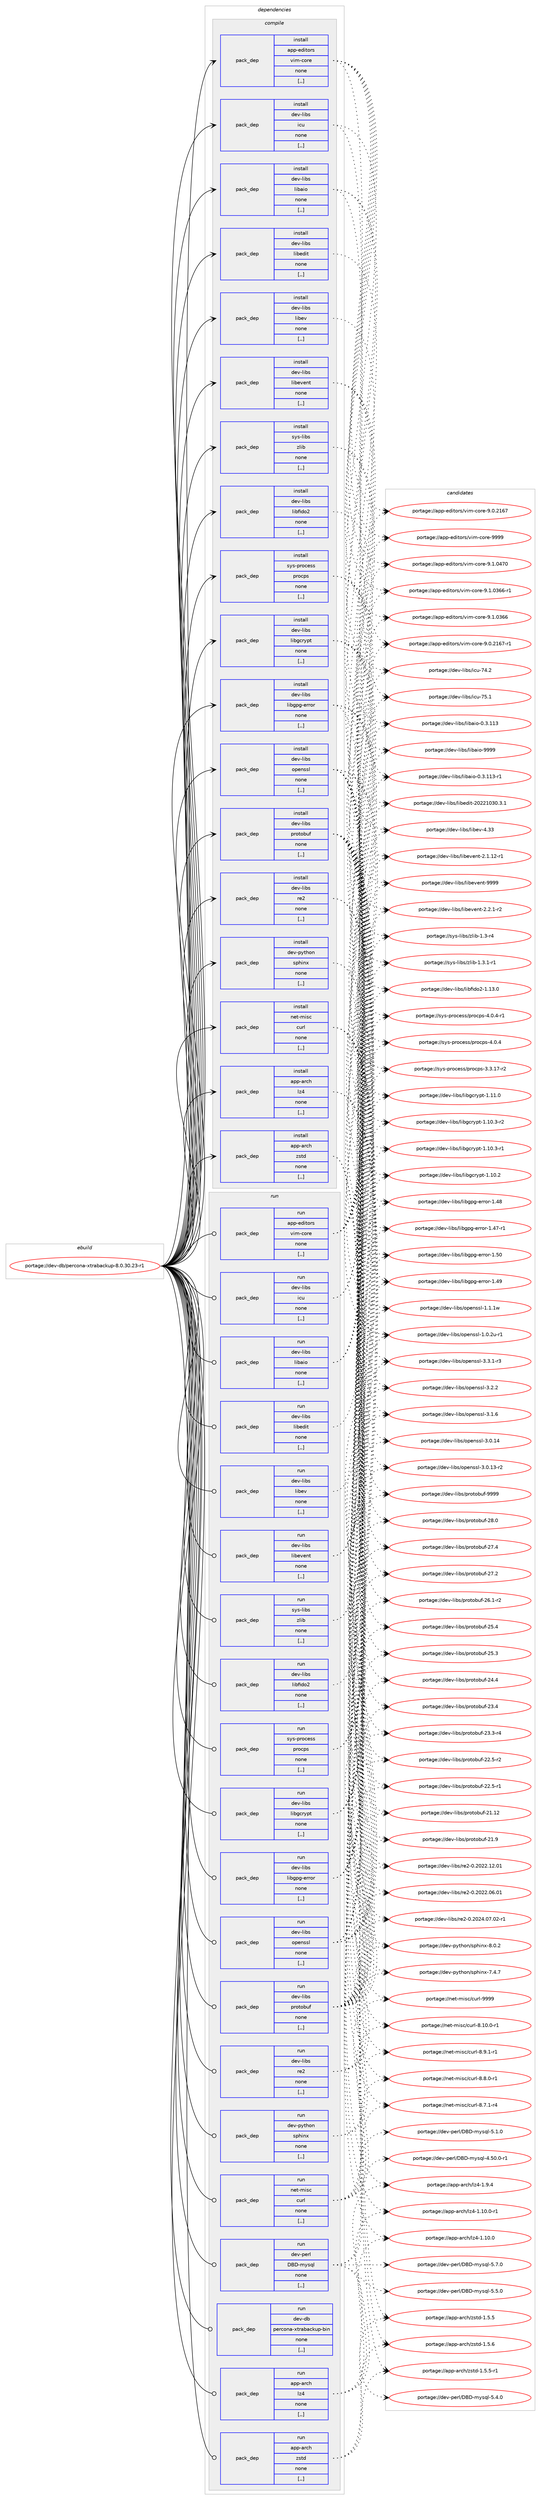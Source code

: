 digraph prolog {

# *************
# Graph options
# *************

newrank=true;
concentrate=true;
compound=true;
graph [rankdir=LR,fontname=Helvetica,fontsize=10,ranksep=1.5];#, ranksep=2.5, nodesep=0.2];
edge  [arrowhead=vee];
node  [fontname=Helvetica,fontsize=10];

# **********
# The ebuild
# **********

subgraph cluster_leftcol {
color=gray;
label=<<i>ebuild</i>>;
id [label="portage://dev-db/percona-xtrabackup-8.0.30.23-r1", color=red, width=4, href="../dev-db/percona-xtrabackup-8.0.30.23-r1.svg"];
}

# ****************
# The dependencies
# ****************

subgraph cluster_midcol {
color=gray;
label=<<i>dependencies</i>>;
subgraph cluster_compile {
fillcolor="#eeeeee";
style=filled;
label=<<i>compile</i>>;
subgraph pack409716 {
dependency562064 [label=<<TABLE BORDER="0" CELLBORDER="1" CELLSPACING="0" CELLPADDING="4" WIDTH="220"><TR><TD ROWSPAN="6" CELLPADDING="30">pack_dep</TD></TR><TR><TD WIDTH="110">install</TD></TR><TR><TD>app-arch</TD></TR><TR><TD>lz4</TD></TR><TR><TD>none</TD></TR><TR><TD>[,,]</TD></TR></TABLE>>, shape=none, color=blue];
}
id:e -> dependency562064:w [weight=20,style="solid",arrowhead="vee"];
subgraph pack409717 {
dependency562065 [label=<<TABLE BORDER="0" CELLBORDER="1" CELLSPACING="0" CELLPADDING="4" WIDTH="220"><TR><TD ROWSPAN="6" CELLPADDING="30">pack_dep</TD></TR><TR><TD WIDTH="110">install</TD></TR><TR><TD>app-arch</TD></TR><TR><TD>zstd</TD></TR><TR><TD>none</TD></TR><TR><TD>[,,]</TD></TR></TABLE>>, shape=none, color=blue];
}
id:e -> dependency562065:w [weight=20,style="solid",arrowhead="vee"];
subgraph pack409718 {
dependency562066 [label=<<TABLE BORDER="0" CELLBORDER="1" CELLSPACING="0" CELLPADDING="4" WIDTH="220"><TR><TD ROWSPAN="6" CELLPADDING="30">pack_dep</TD></TR><TR><TD WIDTH="110">install</TD></TR><TR><TD>app-editors</TD></TR><TR><TD>vim-core</TD></TR><TR><TD>none</TD></TR><TR><TD>[,,]</TD></TR></TABLE>>, shape=none, color=blue];
}
id:e -> dependency562066:w [weight=20,style="solid",arrowhead="vee"];
subgraph pack409719 {
dependency562067 [label=<<TABLE BORDER="0" CELLBORDER="1" CELLSPACING="0" CELLPADDING="4" WIDTH="220"><TR><TD ROWSPAN="6" CELLPADDING="30">pack_dep</TD></TR><TR><TD WIDTH="110">install</TD></TR><TR><TD>dev-libs</TD></TR><TR><TD>icu</TD></TR><TR><TD>none</TD></TR><TR><TD>[,,]</TD></TR></TABLE>>, shape=none, color=blue];
}
id:e -> dependency562067:w [weight=20,style="solid",arrowhead="vee"];
subgraph pack409720 {
dependency562068 [label=<<TABLE BORDER="0" CELLBORDER="1" CELLSPACING="0" CELLPADDING="4" WIDTH="220"><TR><TD ROWSPAN="6" CELLPADDING="30">pack_dep</TD></TR><TR><TD WIDTH="110">install</TD></TR><TR><TD>dev-libs</TD></TR><TR><TD>libaio</TD></TR><TR><TD>none</TD></TR><TR><TD>[,,]</TD></TR></TABLE>>, shape=none, color=blue];
}
id:e -> dependency562068:w [weight=20,style="solid",arrowhead="vee"];
subgraph pack409721 {
dependency562069 [label=<<TABLE BORDER="0" CELLBORDER="1" CELLSPACING="0" CELLPADDING="4" WIDTH="220"><TR><TD ROWSPAN="6" CELLPADDING="30">pack_dep</TD></TR><TR><TD WIDTH="110">install</TD></TR><TR><TD>dev-libs</TD></TR><TR><TD>libedit</TD></TR><TR><TD>none</TD></TR><TR><TD>[,,]</TD></TR></TABLE>>, shape=none, color=blue];
}
id:e -> dependency562069:w [weight=20,style="solid",arrowhead="vee"];
subgraph pack409722 {
dependency562070 [label=<<TABLE BORDER="0" CELLBORDER="1" CELLSPACING="0" CELLPADDING="4" WIDTH="220"><TR><TD ROWSPAN="6" CELLPADDING="30">pack_dep</TD></TR><TR><TD WIDTH="110">install</TD></TR><TR><TD>dev-libs</TD></TR><TR><TD>libev</TD></TR><TR><TD>none</TD></TR><TR><TD>[,,]</TD></TR></TABLE>>, shape=none, color=blue];
}
id:e -> dependency562070:w [weight=20,style="solid",arrowhead="vee"];
subgraph pack409723 {
dependency562071 [label=<<TABLE BORDER="0" CELLBORDER="1" CELLSPACING="0" CELLPADDING="4" WIDTH="220"><TR><TD ROWSPAN="6" CELLPADDING="30">pack_dep</TD></TR><TR><TD WIDTH="110">install</TD></TR><TR><TD>dev-libs</TD></TR><TR><TD>libevent</TD></TR><TR><TD>none</TD></TR><TR><TD>[,,]</TD></TR></TABLE>>, shape=none, color=blue];
}
id:e -> dependency562071:w [weight=20,style="solid",arrowhead="vee"];
subgraph pack409724 {
dependency562072 [label=<<TABLE BORDER="0" CELLBORDER="1" CELLSPACING="0" CELLPADDING="4" WIDTH="220"><TR><TD ROWSPAN="6" CELLPADDING="30">pack_dep</TD></TR><TR><TD WIDTH="110">install</TD></TR><TR><TD>dev-libs</TD></TR><TR><TD>libfido2</TD></TR><TR><TD>none</TD></TR><TR><TD>[,,]</TD></TR></TABLE>>, shape=none, color=blue];
}
id:e -> dependency562072:w [weight=20,style="solid",arrowhead="vee"];
subgraph pack409725 {
dependency562073 [label=<<TABLE BORDER="0" CELLBORDER="1" CELLSPACING="0" CELLPADDING="4" WIDTH="220"><TR><TD ROWSPAN="6" CELLPADDING="30">pack_dep</TD></TR><TR><TD WIDTH="110">install</TD></TR><TR><TD>dev-libs</TD></TR><TR><TD>libgcrypt</TD></TR><TR><TD>none</TD></TR><TR><TD>[,,]</TD></TR></TABLE>>, shape=none, color=blue];
}
id:e -> dependency562073:w [weight=20,style="solid",arrowhead="vee"];
subgraph pack409726 {
dependency562074 [label=<<TABLE BORDER="0" CELLBORDER="1" CELLSPACING="0" CELLPADDING="4" WIDTH="220"><TR><TD ROWSPAN="6" CELLPADDING="30">pack_dep</TD></TR><TR><TD WIDTH="110">install</TD></TR><TR><TD>dev-libs</TD></TR><TR><TD>libgpg-error</TD></TR><TR><TD>none</TD></TR><TR><TD>[,,]</TD></TR></TABLE>>, shape=none, color=blue];
}
id:e -> dependency562074:w [weight=20,style="solid",arrowhead="vee"];
subgraph pack409727 {
dependency562075 [label=<<TABLE BORDER="0" CELLBORDER="1" CELLSPACING="0" CELLPADDING="4" WIDTH="220"><TR><TD ROWSPAN="6" CELLPADDING="30">pack_dep</TD></TR><TR><TD WIDTH="110">install</TD></TR><TR><TD>dev-libs</TD></TR><TR><TD>openssl</TD></TR><TR><TD>none</TD></TR><TR><TD>[,,]</TD></TR></TABLE>>, shape=none, color=blue];
}
id:e -> dependency562075:w [weight=20,style="solid",arrowhead="vee"];
subgraph pack409728 {
dependency562076 [label=<<TABLE BORDER="0" CELLBORDER="1" CELLSPACING="0" CELLPADDING="4" WIDTH="220"><TR><TD ROWSPAN="6" CELLPADDING="30">pack_dep</TD></TR><TR><TD WIDTH="110">install</TD></TR><TR><TD>dev-libs</TD></TR><TR><TD>protobuf</TD></TR><TR><TD>none</TD></TR><TR><TD>[,,]</TD></TR></TABLE>>, shape=none, color=blue];
}
id:e -> dependency562076:w [weight=20,style="solid",arrowhead="vee"];
subgraph pack409729 {
dependency562077 [label=<<TABLE BORDER="0" CELLBORDER="1" CELLSPACING="0" CELLPADDING="4" WIDTH="220"><TR><TD ROWSPAN="6" CELLPADDING="30">pack_dep</TD></TR><TR><TD WIDTH="110">install</TD></TR><TR><TD>dev-libs</TD></TR><TR><TD>re2</TD></TR><TR><TD>none</TD></TR><TR><TD>[,,]</TD></TR></TABLE>>, shape=none, color=blue];
}
id:e -> dependency562077:w [weight=20,style="solid",arrowhead="vee"];
subgraph pack409730 {
dependency562078 [label=<<TABLE BORDER="0" CELLBORDER="1" CELLSPACING="0" CELLPADDING="4" WIDTH="220"><TR><TD ROWSPAN="6" CELLPADDING="30">pack_dep</TD></TR><TR><TD WIDTH="110">install</TD></TR><TR><TD>dev-python</TD></TR><TR><TD>sphinx</TD></TR><TR><TD>none</TD></TR><TR><TD>[,,]</TD></TR></TABLE>>, shape=none, color=blue];
}
id:e -> dependency562078:w [weight=20,style="solid",arrowhead="vee"];
subgraph pack409731 {
dependency562079 [label=<<TABLE BORDER="0" CELLBORDER="1" CELLSPACING="0" CELLPADDING="4" WIDTH="220"><TR><TD ROWSPAN="6" CELLPADDING="30">pack_dep</TD></TR><TR><TD WIDTH="110">install</TD></TR><TR><TD>net-misc</TD></TR><TR><TD>curl</TD></TR><TR><TD>none</TD></TR><TR><TD>[,,]</TD></TR></TABLE>>, shape=none, color=blue];
}
id:e -> dependency562079:w [weight=20,style="solid",arrowhead="vee"];
subgraph pack409732 {
dependency562080 [label=<<TABLE BORDER="0" CELLBORDER="1" CELLSPACING="0" CELLPADDING="4" WIDTH="220"><TR><TD ROWSPAN="6" CELLPADDING="30">pack_dep</TD></TR><TR><TD WIDTH="110">install</TD></TR><TR><TD>sys-libs</TD></TR><TR><TD>zlib</TD></TR><TR><TD>none</TD></TR><TR><TD>[,,]</TD></TR></TABLE>>, shape=none, color=blue];
}
id:e -> dependency562080:w [weight=20,style="solid",arrowhead="vee"];
subgraph pack409733 {
dependency562081 [label=<<TABLE BORDER="0" CELLBORDER="1" CELLSPACING="0" CELLPADDING="4" WIDTH="220"><TR><TD ROWSPAN="6" CELLPADDING="30">pack_dep</TD></TR><TR><TD WIDTH="110">install</TD></TR><TR><TD>sys-process</TD></TR><TR><TD>procps</TD></TR><TR><TD>none</TD></TR><TR><TD>[,,]</TD></TR></TABLE>>, shape=none, color=blue];
}
id:e -> dependency562081:w [weight=20,style="solid",arrowhead="vee"];
}
subgraph cluster_compileandrun {
fillcolor="#eeeeee";
style=filled;
label=<<i>compile and run</i>>;
}
subgraph cluster_run {
fillcolor="#eeeeee";
style=filled;
label=<<i>run</i>>;
subgraph pack409734 {
dependency562082 [label=<<TABLE BORDER="0" CELLBORDER="1" CELLSPACING="0" CELLPADDING="4" WIDTH="220"><TR><TD ROWSPAN="6" CELLPADDING="30">pack_dep</TD></TR><TR><TD WIDTH="110">run</TD></TR><TR><TD>app-arch</TD></TR><TR><TD>lz4</TD></TR><TR><TD>none</TD></TR><TR><TD>[,,]</TD></TR></TABLE>>, shape=none, color=blue];
}
id:e -> dependency562082:w [weight=20,style="solid",arrowhead="odot"];
subgraph pack409735 {
dependency562083 [label=<<TABLE BORDER="0" CELLBORDER="1" CELLSPACING="0" CELLPADDING="4" WIDTH="220"><TR><TD ROWSPAN="6" CELLPADDING="30">pack_dep</TD></TR><TR><TD WIDTH="110">run</TD></TR><TR><TD>app-arch</TD></TR><TR><TD>zstd</TD></TR><TR><TD>none</TD></TR><TR><TD>[,,]</TD></TR></TABLE>>, shape=none, color=blue];
}
id:e -> dependency562083:w [weight=20,style="solid",arrowhead="odot"];
subgraph pack409736 {
dependency562084 [label=<<TABLE BORDER="0" CELLBORDER="1" CELLSPACING="0" CELLPADDING="4" WIDTH="220"><TR><TD ROWSPAN="6" CELLPADDING="30">pack_dep</TD></TR><TR><TD WIDTH="110">run</TD></TR><TR><TD>app-editors</TD></TR><TR><TD>vim-core</TD></TR><TR><TD>none</TD></TR><TR><TD>[,,]</TD></TR></TABLE>>, shape=none, color=blue];
}
id:e -> dependency562084:w [weight=20,style="solid",arrowhead="odot"];
subgraph pack409737 {
dependency562085 [label=<<TABLE BORDER="0" CELLBORDER="1" CELLSPACING="0" CELLPADDING="4" WIDTH="220"><TR><TD ROWSPAN="6" CELLPADDING="30">pack_dep</TD></TR><TR><TD WIDTH="110">run</TD></TR><TR><TD>dev-libs</TD></TR><TR><TD>icu</TD></TR><TR><TD>none</TD></TR><TR><TD>[,,]</TD></TR></TABLE>>, shape=none, color=blue];
}
id:e -> dependency562085:w [weight=20,style="solid",arrowhead="odot"];
subgraph pack409738 {
dependency562086 [label=<<TABLE BORDER="0" CELLBORDER="1" CELLSPACING="0" CELLPADDING="4" WIDTH="220"><TR><TD ROWSPAN="6" CELLPADDING="30">pack_dep</TD></TR><TR><TD WIDTH="110">run</TD></TR><TR><TD>dev-libs</TD></TR><TR><TD>libaio</TD></TR><TR><TD>none</TD></TR><TR><TD>[,,]</TD></TR></TABLE>>, shape=none, color=blue];
}
id:e -> dependency562086:w [weight=20,style="solid",arrowhead="odot"];
subgraph pack409739 {
dependency562087 [label=<<TABLE BORDER="0" CELLBORDER="1" CELLSPACING="0" CELLPADDING="4" WIDTH="220"><TR><TD ROWSPAN="6" CELLPADDING="30">pack_dep</TD></TR><TR><TD WIDTH="110">run</TD></TR><TR><TD>dev-libs</TD></TR><TR><TD>libedit</TD></TR><TR><TD>none</TD></TR><TR><TD>[,,]</TD></TR></TABLE>>, shape=none, color=blue];
}
id:e -> dependency562087:w [weight=20,style="solid",arrowhead="odot"];
subgraph pack409740 {
dependency562088 [label=<<TABLE BORDER="0" CELLBORDER="1" CELLSPACING="0" CELLPADDING="4" WIDTH="220"><TR><TD ROWSPAN="6" CELLPADDING="30">pack_dep</TD></TR><TR><TD WIDTH="110">run</TD></TR><TR><TD>dev-libs</TD></TR><TR><TD>libev</TD></TR><TR><TD>none</TD></TR><TR><TD>[,,]</TD></TR></TABLE>>, shape=none, color=blue];
}
id:e -> dependency562088:w [weight=20,style="solid",arrowhead="odot"];
subgraph pack409741 {
dependency562089 [label=<<TABLE BORDER="0" CELLBORDER="1" CELLSPACING="0" CELLPADDING="4" WIDTH="220"><TR><TD ROWSPAN="6" CELLPADDING="30">pack_dep</TD></TR><TR><TD WIDTH="110">run</TD></TR><TR><TD>dev-libs</TD></TR><TR><TD>libevent</TD></TR><TR><TD>none</TD></TR><TR><TD>[,,]</TD></TR></TABLE>>, shape=none, color=blue];
}
id:e -> dependency562089:w [weight=20,style="solid",arrowhead="odot"];
subgraph pack409742 {
dependency562090 [label=<<TABLE BORDER="0" CELLBORDER="1" CELLSPACING="0" CELLPADDING="4" WIDTH="220"><TR><TD ROWSPAN="6" CELLPADDING="30">pack_dep</TD></TR><TR><TD WIDTH="110">run</TD></TR><TR><TD>dev-libs</TD></TR><TR><TD>libfido2</TD></TR><TR><TD>none</TD></TR><TR><TD>[,,]</TD></TR></TABLE>>, shape=none, color=blue];
}
id:e -> dependency562090:w [weight=20,style="solid",arrowhead="odot"];
subgraph pack409743 {
dependency562091 [label=<<TABLE BORDER="0" CELLBORDER="1" CELLSPACING="0" CELLPADDING="4" WIDTH="220"><TR><TD ROWSPAN="6" CELLPADDING="30">pack_dep</TD></TR><TR><TD WIDTH="110">run</TD></TR><TR><TD>dev-libs</TD></TR><TR><TD>libgcrypt</TD></TR><TR><TD>none</TD></TR><TR><TD>[,,]</TD></TR></TABLE>>, shape=none, color=blue];
}
id:e -> dependency562091:w [weight=20,style="solid",arrowhead="odot"];
subgraph pack409744 {
dependency562092 [label=<<TABLE BORDER="0" CELLBORDER="1" CELLSPACING="0" CELLPADDING="4" WIDTH="220"><TR><TD ROWSPAN="6" CELLPADDING="30">pack_dep</TD></TR><TR><TD WIDTH="110">run</TD></TR><TR><TD>dev-libs</TD></TR><TR><TD>libgpg-error</TD></TR><TR><TD>none</TD></TR><TR><TD>[,,]</TD></TR></TABLE>>, shape=none, color=blue];
}
id:e -> dependency562092:w [weight=20,style="solid",arrowhead="odot"];
subgraph pack409745 {
dependency562093 [label=<<TABLE BORDER="0" CELLBORDER="1" CELLSPACING="0" CELLPADDING="4" WIDTH="220"><TR><TD ROWSPAN="6" CELLPADDING="30">pack_dep</TD></TR><TR><TD WIDTH="110">run</TD></TR><TR><TD>dev-libs</TD></TR><TR><TD>openssl</TD></TR><TR><TD>none</TD></TR><TR><TD>[,,]</TD></TR></TABLE>>, shape=none, color=blue];
}
id:e -> dependency562093:w [weight=20,style="solid",arrowhead="odot"];
subgraph pack409746 {
dependency562094 [label=<<TABLE BORDER="0" CELLBORDER="1" CELLSPACING="0" CELLPADDING="4" WIDTH="220"><TR><TD ROWSPAN="6" CELLPADDING="30">pack_dep</TD></TR><TR><TD WIDTH="110">run</TD></TR><TR><TD>dev-libs</TD></TR><TR><TD>protobuf</TD></TR><TR><TD>none</TD></TR><TR><TD>[,,]</TD></TR></TABLE>>, shape=none, color=blue];
}
id:e -> dependency562094:w [weight=20,style="solid",arrowhead="odot"];
subgraph pack409747 {
dependency562095 [label=<<TABLE BORDER="0" CELLBORDER="1" CELLSPACING="0" CELLPADDING="4" WIDTH="220"><TR><TD ROWSPAN="6" CELLPADDING="30">pack_dep</TD></TR><TR><TD WIDTH="110">run</TD></TR><TR><TD>dev-libs</TD></TR><TR><TD>re2</TD></TR><TR><TD>none</TD></TR><TR><TD>[,,]</TD></TR></TABLE>>, shape=none, color=blue];
}
id:e -> dependency562095:w [weight=20,style="solid",arrowhead="odot"];
subgraph pack409748 {
dependency562096 [label=<<TABLE BORDER="0" CELLBORDER="1" CELLSPACING="0" CELLPADDING="4" WIDTH="220"><TR><TD ROWSPAN="6" CELLPADDING="30">pack_dep</TD></TR><TR><TD WIDTH="110">run</TD></TR><TR><TD>dev-perl</TD></TR><TR><TD>DBD-mysql</TD></TR><TR><TD>none</TD></TR><TR><TD>[,,]</TD></TR></TABLE>>, shape=none, color=blue];
}
id:e -> dependency562096:w [weight=20,style="solid",arrowhead="odot"];
subgraph pack409749 {
dependency562097 [label=<<TABLE BORDER="0" CELLBORDER="1" CELLSPACING="0" CELLPADDING="4" WIDTH="220"><TR><TD ROWSPAN="6" CELLPADDING="30">pack_dep</TD></TR><TR><TD WIDTH="110">run</TD></TR><TR><TD>dev-python</TD></TR><TR><TD>sphinx</TD></TR><TR><TD>none</TD></TR><TR><TD>[,,]</TD></TR></TABLE>>, shape=none, color=blue];
}
id:e -> dependency562097:w [weight=20,style="solid",arrowhead="odot"];
subgraph pack409750 {
dependency562098 [label=<<TABLE BORDER="0" CELLBORDER="1" CELLSPACING="0" CELLPADDING="4" WIDTH="220"><TR><TD ROWSPAN="6" CELLPADDING="30">pack_dep</TD></TR><TR><TD WIDTH="110">run</TD></TR><TR><TD>net-misc</TD></TR><TR><TD>curl</TD></TR><TR><TD>none</TD></TR><TR><TD>[,,]</TD></TR></TABLE>>, shape=none, color=blue];
}
id:e -> dependency562098:w [weight=20,style="solid",arrowhead="odot"];
subgraph pack409751 {
dependency562099 [label=<<TABLE BORDER="0" CELLBORDER="1" CELLSPACING="0" CELLPADDING="4" WIDTH="220"><TR><TD ROWSPAN="6" CELLPADDING="30">pack_dep</TD></TR><TR><TD WIDTH="110">run</TD></TR><TR><TD>sys-libs</TD></TR><TR><TD>zlib</TD></TR><TR><TD>none</TD></TR><TR><TD>[,,]</TD></TR></TABLE>>, shape=none, color=blue];
}
id:e -> dependency562099:w [weight=20,style="solid",arrowhead="odot"];
subgraph pack409752 {
dependency562100 [label=<<TABLE BORDER="0" CELLBORDER="1" CELLSPACING="0" CELLPADDING="4" WIDTH="220"><TR><TD ROWSPAN="6" CELLPADDING="30">pack_dep</TD></TR><TR><TD WIDTH="110">run</TD></TR><TR><TD>sys-process</TD></TR><TR><TD>procps</TD></TR><TR><TD>none</TD></TR><TR><TD>[,,]</TD></TR></TABLE>>, shape=none, color=blue];
}
id:e -> dependency562100:w [weight=20,style="solid",arrowhead="odot"];
subgraph pack409753 {
dependency562101 [label=<<TABLE BORDER="0" CELLBORDER="1" CELLSPACING="0" CELLPADDING="4" WIDTH="220"><TR><TD ROWSPAN="6" CELLPADDING="30">pack_dep</TD></TR><TR><TD WIDTH="110">run</TD></TR><TR><TD>dev-db</TD></TR><TR><TD>percona-xtrabackup-bin</TD></TR><TR><TD>none</TD></TR><TR><TD>[,,]</TD></TR></TABLE>>, shape=none, color=blue];
}
id:e -> dependency562101:w [weight=20,style="solid",arrowhead="odot"];
}
}

# **************
# The candidates
# **************

subgraph cluster_choices {
rank=same;
color=gray;
label=<<i>candidates</i>>;

subgraph choice409716 {
color=black;
nodesep=1;
choice971121124597114991044710812252454946494846484511449 [label="portage://app-arch/lz4-1.10.0-r1", color=red, width=4,href="../app-arch/lz4-1.10.0-r1.svg"];
choice97112112459711499104471081225245494649484648 [label="portage://app-arch/lz4-1.10.0", color=red, width=4,href="../app-arch/lz4-1.10.0.svg"];
choice971121124597114991044710812252454946574652 [label="portage://app-arch/lz4-1.9.4", color=red, width=4,href="../app-arch/lz4-1.9.4.svg"];
dependency562064:e -> choice971121124597114991044710812252454946494846484511449:w [style=dotted,weight="100"];
dependency562064:e -> choice97112112459711499104471081225245494649484648:w [style=dotted,weight="100"];
dependency562064:e -> choice971121124597114991044710812252454946574652:w [style=dotted,weight="100"];
}
subgraph choice409717 {
color=black;
nodesep=1;
choice9711211245971149910447122115116100454946534654 [label="portage://app-arch/zstd-1.5.6", color=red, width=4,href="../app-arch/zstd-1.5.6.svg"];
choice97112112459711499104471221151161004549465346534511449 [label="portage://app-arch/zstd-1.5.5-r1", color=red, width=4,href="../app-arch/zstd-1.5.5-r1.svg"];
choice9711211245971149910447122115116100454946534653 [label="portage://app-arch/zstd-1.5.5", color=red, width=4,href="../app-arch/zstd-1.5.5.svg"];
dependency562065:e -> choice9711211245971149910447122115116100454946534654:w [style=dotted,weight="100"];
dependency562065:e -> choice97112112459711499104471221151161004549465346534511449:w [style=dotted,weight="100"];
dependency562065:e -> choice9711211245971149910447122115116100454946534653:w [style=dotted,weight="100"];
}
subgraph choice409718 {
color=black;
nodesep=1;
choice97112112451011001051161111141154711810510945991111141014557575757 [label="portage://app-editors/vim-core-9999", color=red, width=4,href="../app-editors/vim-core-9999.svg"];
choice9711211245101100105116111114115471181051094599111114101455746494648525548 [label="portage://app-editors/vim-core-9.1.0470", color=red, width=4,href="../app-editors/vim-core-9.1.0470.svg"];
choice97112112451011001051161111141154711810510945991111141014557464946485154544511449 [label="portage://app-editors/vim-core-9.1.0366-r1", color=red, width=4,href="../app-editors/vim-core-9.1.0366-r1.svg"];
choice9711211245101100105116111114115471181051094599111114101455746494648515454 [label="portage://app-editors/vim-core-9.1.0366", color=red, width=4,href="../app-editors/vim-core-9.1.0366.svg"];
choice97112112451011001051161111141154711810510945991111141014557464846504954554511449 [label="portage://app-editors/vim-core-9.0.2167-r1", color=red, width=4,href="../app-editors/vim-core-9.0.2167-r1.svg"];
choice9711211245101100105116111114115471181051094599111114101455746484650495455 [label="portage://app-editors/vim-core-9.0.2167", color=red, width=4,href="../app-editors/vim-core-9.0.2167.svg"];
dependency562066:e -> choice97112112451011001051161111141154711810510945991111141014557575757:w [style=dotted,weight="100"];
dependency562066:e -> choice9711211245101100105116111114115471181051094599111114101455746494648525548:w [style=dotted,weight="100"];
dependency562066:e -> choice97112112451011001051161111141154711810510945991111141014557464946485154544511449:w [style=dotted,weight="100"];
dependency562066:e -> choice9711211245101100105116111114115471181051094599111114101455746494648515454:w [style=dotted,weight="100"];
dependency562066:e -> choice97112112451011001051161111141154711810510945991111141014557464846504954554511449:w [style=dotted,weight="100"];
dependency562066:e -> choice9711211245101100105116111114115471181051094599111114101455746484650495455:w [style=dotted,weight="100"];
}
subgraph choice409719 {
color=black;
nodesep=1;
choice100101118451081059811547105991174555534649 [label="portage://dev-libs/icu-75.1", color=red, width=4,href="../dev-libs/icu-75.1.svg"];
choice100101118451081059811547105991174555524650 [label="portage://dev-libs/icu-74.2", color=red, width=4,href="../dev-libs/icu-74.2.svg"];
dependency562067:e -> choice100101118451081059811547105991174555534649:w [style=dotted,weight="100"];
dependency562067:e -> choice100101118451081059811547105991174555524650:w [style=dotted,weight="100"];
}
subgraph choice409720 {
color=black;
nodesep=1;
choice10010111845108105981154710810598971051114557575757 [label="portage://dev-libs/libaio-9999", color=red, width=4,href="../dev-libs/libaio-9999.svg"];
choice100101118451081059811547108105989710511145484651464949514511449 [label="portage://dev-libs/libaio-0.3.113-r1", color=red, width=4,href="../dev-libs/libaio-0.3.113-r1.svg"];
choice10010111845108105981154710810598971051114548465146494951 [label="portage://dev-libs/libaio-0.3.113", color=red, width=4,href="../dev-libs/libaio-0.3.113.svg"];
dependency562068:e -> choice10010111845108105981154710810598971051114557575757:w [style=dotted,weight="100"];
dependency562068:e -> choice100101118451081059811547108105989710511145484651464949514511449:w [style=dotted,weight="100"];
dependency562068:e -> choice10010111845108105981154710810598971051114548465146494951:w [style=dotted,weight="100"];
}
subgraph choice409721 {
color=black;
nodesep=1;
choice1001011184510810598115471081059810110010511645504850504948514846514649 [label="portage://dev-libs/libedit-20221030.3.1", color=red, width=4,href="../dev-libs/libedit-20221030.3.1.svg"];
dependency562069:e -> choice1001011184510810598115471081059810110010511645504850504948514846514649:w [style=dotted,weight="100"];
}
subgraph choice409722 {
color=black;
nodesep=1;
choice100101118451081059811547108105981011184552465151 [label="portage://dev-libs/libev-4.33", color=red, width=4,href="../dev-libs/libev-4.33.svg"];
dependency562070:e -> choice100101118451081059811547108105981011184552465151:w [style=dotted,weight="100"];
}
subgraph choice409723 {
color=black;
nodesep=1;
choice100101118451081059811547108105981011181011101164557575757 [label="portage://dev-libs/libevent-9999", color=red, width=4,href="../dev-libs/libevent-9999.svg"];
choice100101118451081059811547108105981011181011101164550465046494511450 [label="portage://dev-libs/libevent-2.2.1-r2", color=red, width=4,href="../dev-libs/libevent-2.2.1-r2.svg"];
choice10010111845108105981154710810598101118101110116455046494649504511449 [label="portage://dev-libs/libevent-2.1.12-r1", color=red, width=4,href="../dev-libs/libevent-2.1.12-r1.svg"];
dependency562071:e -> choice100101118451081059811547108105981011181011101164557575757:w [style=dotted,weight="100"];
dependency562071:e -> choice100101118451081059811547108105981011181011101164550465046494511450:w [style=dotted,weight="100"];
dependency562071:e -> choice10010111845108105981154710810598101118101110116455046494649504511449:w [style=dotted,weight="100"];
}
subgraph choice409724 {
color=black;
nodesep=1;
choice100101118451081059811547108105981021051001115045494649514648 [label="portage://dev-libs/libfido2-1.13.0", color=red, width=4,href="../dev-libs/libfido2-1.13.0.svg"];
dependency562072:e -> choice100101118451081059811547108105981021051001115045494649514648:w [style=dotted,weight="100"];
}
subgraph choice409725 {
color=black;
nodesep=1;
choice100101118451081059811547108105981039911412111211645494649494648 [label="portage://dev-libs/libgcrypt-1.11.0", color=red, width=4,href="../dev-libs/libgcrypt-1.11.0.svg"];
choice1001011184510810598115471081059810399114121112116454946494846514511450 [label="portage://dev-libs/libgcrypt-1.10.3-r2", color=red, width=4,href="../dev-libs/libgcrypt-1.10.3-r2.svg"];
choice1001011184510810598115471081059810399114121112116454946494846514511449 [label="portage://dev-libs/libgcrypt-1.10.3-r1", color=red, width=4,href="../dev-libs/libgcrypt-1.10.3-r1.svg"];
choice100101118451081059811547108105981039911412111211645494649484650 [label="portage://dev-libs/libgcrypt-1.10.2", color=red, width=4,href="../dev-libs/libgcrypt-1.10.2.svg"];
dependency562073:e -> choice100101118451081059811547108105981039911412111211645494649494648:w [style=dotted,weight="100"];
dependency562073:e -> choice1001011184510810598115471081059810399114121112116454946494846514511450:w [style=dotted,weight="100"];
dependency562073:e -> choice1001011184510810598115471081059810399114121112116454946494846514511449:w [style=dotted,weight="100"];
dependency562073:e -> choice100101118451081059811547108105981039911412111211645494649484650:w [style=dotted,weight="100"];
}
subgraph choice409726 {
color=black;
nodesep=1;
choice10010111845108105981154710810598103112103451011141141111144549465348 [label="portage://dev-libs/libgpg-error-1.50", color=red, width=4,href="../dev-libs/libgpg-error-1.50.svg"];
choice10010111845108105981154710810598103112103451011141141111144549465257 [label="portage://dev-libs/libgpg-error-1.49", color=red, width=4,href="../dev-libs/libgpg-error-1.49.svg"];
choice10010111845108105981154710810598103112103451011141141111144549465256 [label="portage://dev-libs/libgpg-error-1.48", color=red, width=4,href="../dev-libs/libgpg-error-1.48.svg"];
choice100101118451081059811547108105981031121034510111411411111445494652554511449 [label="portage://dev-libs/libgpg-error-1.47-r1", color=red, width=4,href="../dev-libs/libgpg-error-1.47-r1.svg"];
dependency562074:e -> choice10010111845108105981154710810598103112103451011141141111144549465348:w [style=dotted,weight="100"];
dependency562074:e -> choice10010111845108105981154710810598103112103451011141141111144549465257:w [style=dotted,weight="100"];
dependency562074:e -> choice10010111845108105981154710810598103112103451011141141111144549465256:w [style=dotted,weight="100"];
dependency562074:e -> choice100101118451081059811547108105981031121034510111411411111445494652554511449:w [style=dotted,weight="100"];
}
subgraph choice409727 {
color=black;
nodesep=1;
choice1001011184510810598115471111121011101151151084551465146494511451 [label="portage://dev-libs/openssl-3.3.1-r3", color=red, width=4,href="../dev-libs/openssl-3.3.1-r3.svg"];
choice100101118451081059811547111112101110115115108455146504650 [label="portage://dev-libs/openssl-3.2.2", color=red, width=4,href="../dev-libs/openssl-3.2.2.svg"];
choice100101118451081059811547111112101110115115108455146494654 [label="portage://dev-libs/openssl-3.1.6", color=red, width=4,href="../dev-libs/openssl-3.1.6.svg"];
choice10010111845108105981154711111210111011511510845514648464952 [label="portage://dev-libs/openssl-3.0.14", color=red, width=4,href="../dev-libs/openssl-3.0.14.svg"];
choice100101118451081059811547111112101110115115108455146484649514511450 [label="portage://dev-libs/openssl-3.0.13-r2", color=red, width=4,href="../dev-libs/openssl-3.0.13-r2.svg"];
choice100101118451081059811547111112101110115115108454946494649119 [label="portage://dev-libs/openssl-1.1.1w", color=red, width=4,href="../dev-libs/openssl-1.1.1w.svg"];
choice1001011184510810598115471111121011101151151084549464846501174511449 [label="portage://dev-libs/openssl-1.0.2u-r1", color=red, width=4,href="../dev-libs/openssl-1.0.2u-r1.svg"];
dependency562075:e -> choice1001011184510810598115471111121011101151151084551465146494511451:w [style=dotted,weight="100"];
dependency562075:e -> choice100101118451081059811547111112101110115115108455146504650:w [style=dotted,weight="100"];
dependency562075:e -> choice100101118451081059811547111112101110115115108455146494654:w [style=dotted,weight="100"];
dependency562075:e -> choice10010111845108105981154711111210111011511510845514648464952:w [style=dotted,weight="100"];
dependency562075:e -> choice100101118451081059811547111112101110115115108455146484649514511450:w [style=dotted,weight="100"];
dependency562075:e -> choice100101118451081059811547111112101110115115108454946494649119:w [style=dotted,weight="100"];
dependency562075:e -> choice1001011184510810598115471111121011101151151084549464846501174511449:w [style=dotted,weight="100"];
}
subgraph choice409728 {
color=black;
nodesep=1;
choice100101118451081059811547112114111116111981171024557575757 [label="portage://dev-libs/protobuf-9999", color=red, width=4,href="../dev-libs/protobuf-9999.svg"];
choice100101118451081059811547112114111116111981171024550564648 [label="portage://dev-libs/protobuf-28.0", color=red, width=4,href="../dev-libs/protobuf-28.0.svg"];
choice100101118451081059811547112114111116111981171024550554652 [label="portage://dev-libs/protobuf-27.4", color=red, width=4,href="../dev-libs/protobuf-27.4.svg"];
choice100101118451081059811547112114111116111981171024550554650 [label="portage://dev-libs/protobuf-27.2", color=red, width=4,href="../dev-libs/protobuf-27.2.svg"];
choice1001011184510810598115471121141111161119811710245505446494511450 [label="portage://dev-libs/protobuf-26.1-r2", color=red, width=4,href="../dev-libs/protobuf-26.1-r2.svg"];
choice100101118451081059811547112114111116111981171024550534652 [label="portage://dev-libs/protobuf-25.4", color=red, width=4,href="../dev-libs/protobuf-25.4.svg"];
choice100101118451081059811547112114111116111981171024550534651 [label="portage://dev-libs/protobuf-25.3", color=red, width=4,href="../dev-libs/protobuf-25.3.svg"];
choice100101118451081059811547112114111116111981171024550524652 [label="portage://dev-libs/protobuf-24.4", color=red, width=4,href="../dev-libs/protobuf-24.4.svg"];
choice100101118451081059811547112114111116111981171024550514652 [label="portage://dev-libs/protobuf-23.4", color=red, width=4,href="../dev-libs/protobuf-23.4.svg"];
choice1001011184510810598115471121141111161119811710245505146514511452 [label="portage://dev-libs/protobuf-23.3-r4", color=red, width=4,href="../dev-libs/protobuf-23.3-r4.svg"];
choice1001011184510810598115471121141111161119811710245505046534511450 [label="portage://dev-libs/protobuf-22.5-r2", color=red, width=4,href="../dev-libs/protobuf-22.5-r2.svg"];
choice1001011184510810598115471121141111161119811710245505046534511449 [label="portage://dev-libs/protobuf-22.5-r1", color=red, width=4,href="../dev-libs/protobuf-22.5-r1.svg"];
choice10010111845108105981154711211411111611198117102455049464950 [label="portage://dev-libs/protobuf-21.12", color=red, width=4,href="../dev-libs/protobuf-21.12.svg"];
choice100101118451081059811547112114111116111981171024550494657 [label="portage://dev-libs/protobuf-21.9", color=red, width=4,href="../dev-libs/protobuf-21.9.svg"];
dependency562076:e -> choice100101118451081059811547112114111116111981171024557575757:w [style=dotted,weight="100"];
dependency562076:e -> choice100101118451081059811547112114111116111981171024550564648:w [style=dotted,weight="100"];
dependency562076:e -> choice100101118451081059811547112114111116111981171024550554652:w [style=dotted,weight="100"];
dependency562076:e -> choice100101118451081059811547112114111116111981171024550554650:w [style=dotted,weight="100"];
dependency562076:e -> choice1001011184510810598115471121141111161119811710245505446494511450:w [style=dotted,weight="100"];
dependency562076:e -> choice100101118451081059811547112114111116111981171024550534652:w [style=dotted,weight="100"];
dependency562076:e -> choice100101118451081059811547112114111116111981171024550534651:w [style=dotted,weight="100"];
dependency562076:e -> choice100101118451081059811547112114111116111981171024550524652:w [style=dotted,weight="100"];
dependency562076:e -> choice100101118451081059811547112114111116111981171024550514652:w [style=dotted,weight="100"];
dependency562076:e -> choice1001011184510810598115471121141111161119811710245505146514511452:w [style=dotted,weight="100"];
dependency562076:e -> choice1001011184510810598115471121141111161119811710245505046534511450:w [style=dotted,weight="100"];
dependency562076:e -> choice1001011184510810598115471121141111161119811710245505046534511449:w [style=dotted,weight="100"];
dependency562076:e -> choice10010111845108105981154711211411111611198117102455049464950:w [style=dotted,weight="100"];
dependency562076:e -> choice100101118451081059811547112114111116111981171024550494657:w [style=dotted,weight="100"];
}
subgraph choice409729 {
color=black;
nodesep=1;
choice10010111845108105981154711410150454846504850524648554648504511449 [label="portage://dev-libs/re2-0.2024.07.02-r1", color=red, width=4,href="../dev-libs/re2-0.2024.07.02-r1.svg"];
choice1001011184510810598115471141015045484650485050464950464849 [label="portage://dev-libs/re2-0.2022.12.01", color=red, width=4,href="../dev-libs/re2-0.2022.12.01.svg"];
choice1001011184510810598115471141015045484650485050464854464849 [label="portage://dev-libs/re2-0.2022.06.01", color=red, width=4,href="../dev-libs/re2-0.2022.06.01.svg"];
dependency562077:e -> choice10010111845108105981154711410150454846504850524648554648504511449:w [style=dotted,weight="100"];
dependency562077:e -> choice1001011184510810598115471141015045484650485050464950464849:w [style=dotted,weight="100"];
dependency562077:e -> choice1001011184510810598115471141015045484650485050464854464849:w [style=dotted,weight="100"];
}
subgraph choice409730 {
color=black;
nodesep=1;
choice1001011184511212111610411111047115112104105110120455646484650 [label="portage://dev-python/sphinx-8.0.2", color=red, width=4,href="../dev-python/sphinx-8.0.2.svg"];
choice1001011184511212111610411111047115112104105110120455546524655 [label="portage://dev-python/sphinx-7.4.7", color=red, width=4,href="../dev-python/sphinx-7.4.7.svg"];
dependency562078:e -> choice1001011184511212111610411111047115112104105110120455646484650:w [style=dotted,weight="100"];
dependency562078:e -> choice1001011184511212111610411111047115112104105110120455546524655:w [style=dotted,weight="100"];
}
subgraph choice409731 {
color=black;
nodesep=1;
choice110101116451091051159947991171141084557575757 [label="portage://net-misc/curl-9999", color=red, width=4,href="../net-misc/curl-9999.svg"];
choice11010111645109105115994799117114108455646494846484511449 [label="portage://net-misc/curl-8.10.0-r1", color=red, width=4,href="../net-misc/curl-8.10.0-r1.svg"];
choice110101116451091051159947991171141084556465746494511449 [label="portage://net-misc/curl-8.9.1-r1", color=red, width=4,href="../net-misc/curl-8.9.1-r1.svg"];
choice110101116451091051159947991171141084556465646484511449 [label="portage://net-misc/curl-8.8.0-r1", color=red, width=4,href="../net-misc/curl-8.8.0-r1.svg"];
choice110101116451091051159947991171141084556465546494511452 [label="portage://net-misc/curl-8.7.1-r4", color=red, width=4,href="../net-misc/curl-8.7.1-r4.svg"];
dependency562079:e -> choice110101116451091051159947991171141084557575757:w [style=dotted,weight="100"];
dependency562079:e -> choice11010111645109105115994799117114108455646494846484511449:w [style=dotted,weight="100"];
dependency562079:e -> choice110101116451091051159947991171141084556465746494511449:w [style=dotted,weight="100"];
dependency562079:e -> choice110101116451091051159947991171141084556465646484511449:w [style=dotted,weight="100"];
dependency562079:e -> choice110101116451091051159947991171141084556465546494511452:w [style=dotted,weight="100"];
}
subgraph choice409732 {
color=black;
nodesep=1;
choice115121115451081059811547122108105984549465146494511449 [label="portage://sys-libs/zlib-1.3.1-r1", color=red, width=4,href="../sys-libs/zlib-1.3.1-r1.svg"];
choice11512111545108105981154712210810598454946514511452 [label="portage://sys-libs/zlib-1.3-r4", color=red, width=4,href="../sys-libs/zlib-1.3-r4.svg"];
dependency562080:e -> choice115121115451081059811547122108105984549465146494511449:w [style=dotted,weight="100"];
dependency562080:e -> choice11512111545108105981154712210810598454946514511452:w [style=dotted,weight="100"];
}
subgraph choice409733 {
color=black;
nodesep=1;
choice115121115451121141119910111511547112114111991121154552464846524511449 [label="portage://sys-process/procps-4.0.4-r1", color=red, width=4,href="../sys-process/procps-4.0.4-r1.svg"];
choice11512111545112114111991011151154711211411199112115455246484652 [label="portage://sys-process/procps-4.0.4", color=red, width=4,href="../sys-process/procps-4.0.4.svg"];
choice11512111545112114111991011151154711211411199112115455146514649554511450 [label="portage://sys-process/procps-3.3.17-r2", color=red, width=4,href="../sys-process/procps-3.3.17-r2.svg"];
dependency562081:e -> choice115121115451121141119910111511547112114111991121154552464846524511449:w [style=dotted,weight="100"];
dependency562081:e -> choice11512111545112114111991011151154711211411199112115455246484652:w [style=dotted,weight="100"];
dependency562081:e -> choice11512111545112114111991011151154711211411199112115455146514649554511450:w [style=dotted,weight="100"];
}
subgraph choice409734 {
color=black;
nodesep=1;
choice971121124597114991044710812252454946494846484511449 [label="portage://app-arch/lz4-1.10.0-r1", color=red, width=4,href="../app-arch/lz4-1.10.0-r1.svg"];
choice97112112459711499104471081225245494649484648 [label="portage://app-arch/lz4-1.10.0", color=red, width=4,href="../app-arch/lz4-1.10.0.svg"];
choice971121124597114991044710812252454946574652 [label="portage://app-arch/lz4-1.9.4", color=red, width=4,href="../app-arch/lz4-1.9.4.svg"];
dependency562082:e -> choice971121124597114991044710812252454946494846484511449:w [style=dotted,weight="100"];
dependency562082:e -> choice97112112459711499104471081225245494649484648:w [style=dotted,weight="100"];
dependency562082:e -> choice971121124597114991044710812252454946574652:w [style=dotted,weight="100"];
}
subgraph choice409735 {
color=black;
nodesep=1;
choice9711211245971149910447122115116100454946534654 [label="portage://app-arch/zstd-1.5.6", color=red, width=4,href="../app-arch/zstd-1.5.6.svg"];
choice97112112459711499104471221151161004549465346534511449 [label="portage://app-arch/zstd-1.5.5-r1", color=red, width=4,href="../app-arch/zstd-1.5.5-r1.svg"];
choice9711211245971149910447122115116100454946534653 [label="portage://app-arch/zstd-1.5.5", color=red, width=4,href="../app-arch/zstd-1.5.5.svg"];
dependency562083:e -> choice9711211245971149910447122115116100454946534654:w [style=dotted,weight="100"];
dependency562083:e -> choice97112112459711499104471221151161004549465346534511449:w [style=dotted,weight="100"];
dependency562083:e -> choice9711211245971149910447122115116100454946534653:w [style=dotted,weight="100"];
}
subgraph choice409736 {
color=black;
nodesep=1;
choice97112112451011001051161111141154711810510945991111141014557575757 [label="portage://app-editors/vim-core-9999", color=red, width=4,href="../app-editors/vim-core-9999.svg"];
choice9711211245101100105116111114115471181051094599111114101455746494648525548 [label="portage://app-editors/vim-core-9.1.0470", color=red, width=4,href="../app-editors/vim-core-9.1.0470.svg"];
choice97112112451011001051161111141154711810510945991111141014557464946485154544511449 [label="portage://app-editors/vim-core-9.1.0366-r1", color=red, width=4,href="../app-editors/vim-core-9.1.0366-r1.svg"];
choice9711211245101100105116111114115471181051094599111114101455746494648515454 [label="portage://app-editors/vim-core-9.1.0366", color=red, width=4,href="../app-editors/vim-core-9.1.0366.svg"];
choice97112112451011001051161111141154711810510945991111141014557464846504954554511449 [label="portage://app-editors/vim-core-9.0.2167-r1", color=red, width=4,href="../app-editors/vim-core-9.0.2167-r1.svg"];
choice9711211245101100105116111114115471181051094599111114101455746484650495455 [label="portage://app-editors/vim-core-9.0.2167", color=red, width=4,href="../app-editors/vim-core-9.0.2167.svg"];
dependency562084:e -> choice97112112451011001051161111141154711810510945991111141014557575757:w [style=dotted,weight="100"];
dependency562084:e -> choice9711211245101100105116111114115471181051094599111114101455746494648525548:w [style=dotted,weight="100"];
dependency562084:e -> choice97112112451011001051161111141154711810510945991111141014557464946485154544511449:w [style=dotted,weight="100"];
dependency562084:e -> choice9711211245101100105116111114115471181051094599111114101455746494648515454:w [style=dotted,weight="100"];
dependency562084:e -> choice97112112451011001051161111141154711810510945991111141014557464846504954554511449:w [style=dotted,weight="100"];
dependency562084:e -> choice9711211245101100105116111114115471181051094599111114101455746484650495455:w [style=dotted,weight="100"];
}
subgraph choice409737 {
color=black;
nodesep=1;
choice100101118451081059811547105991174555534649 [label="portage://dev-libs/icu-75.1", color=red, width=4,href="../dev-libs/icu-75.1.svg"];
choice100101118451081059811547105991174555524650 [label="portage://dev-libs/icu-74.2", color=red, width=4,href="../dev-libs/icu-74.2.svg"];
dependency562085:e -> choice100101118451081059811547105991174555534649:w [style=dotted,weight="100"];
dependency562085:e -> choice100101118451081059811547105991174555524650:w [style=dotted,weight="100"];
}
subgraph choice409738 {
color=black;
nodesep=1;
choice10010111845108105981154710810598971051114557575757 [label="portage://dev-libs/libaio-9999", color=red, width=4,href="../dev-libs/libaio-9999.svg"];
choice100101118451081059811547108105989710511145484651464949514511449 [label="portage://dev-libs/libaio-0.3.113-r1", color=red, width=4,href="../dev-libs/libaio-0.3.113-r1.svg"];
choice10010111845108105981154710810598971051114548465146494951 [label="portage://dev-libs/libaio-0.3.113", color=red, width=4,href="../dev-libs/libaio-0.3.113.svg"];
dependency562086:e -> choice10010111845108105981154710810598971051114557575757:w [style=dotted,weight="100"];
dependency562086:e -> choice100101118451081059811547108105989710511145484651464949514511449:w [style=dotted,weight="100"];
dependency562086:e -> choice10010111845108105981154710810598971051114548465146494951:w [style=dotted,weight="100"];
}
subgraph choice409739 {
color=black;
nodesep=1;
choice1001011184510810598115471081059810110010511645504850504948514846514649 [label="portage://dev-libs/libedit-20221030.3.1", color=red, width=4,href="../dev-libs/libedit-20221030.3.1.svg"];
dependency562087:e -> choice1001011184510810598115471081059810110010511645504850504948514846514649:w [style=dotted,weight="100"];
}
subgraph choice409740 {
color=black;
nodesep=1;
choice100101118451081059811547108105981011184552465151 [label="portage://dev-libs/libev-4.33", color=red, width=4,href="../dev-libs/libev-4.33.svg"];
dependency562088:e -> choice100101118451081059811547108105981011184552465151:w [style=dotted,weight="100"];
}
subgraph choice409741 {
color=black;
nodesep=1;
choice100101118451081059811547108105981011181011101164557575757 [label="portage://dev-libs/libevent-9999", color=red, width=4,href="../dev-libs/libevent-9999.svg"];
choice100101118451081059811547108105981011181011101164550465046494511450 [label="portage://dev-libs/libevent-2.2.1-r2", color=red, width=4,href="../dev-libs/libevent-2.2.1-r2.svg"];
choice10010111845108105981154710810598101118101110116455046494649504511449 [label="portage://dev-libs/libevent-2.1.12-r1", color=red, width=4,href="../dev-libs/libevent-2.1.12-r1.svg"];
dependency562089:e -> choice100101118451081059811547108105981011181011101164557575757:w [style=dotted,weight="100"];
dependency562089:e -> choice100101118451081059811547108105981011181011101164550465046494511450:w [style=dotted,weight="100"];
dependency562089:e -> choice10010111845108105981154710810598101118101110116455046494649504511449:w [style=dotted,weight="100"];
}
subgraph choice409742 {
color=black;
nodesep=1;
choice100101118451081059811547108105981021051001115045494649514648 [label="portage://dev-libs/libfido2-1.13.0", color=red, width=4,href="../dev-libs/libfido2-1.13.0.svg"];
dependency562090:e -> choice100101118451081059811547108105981021051001115045494649514648:w [style=dotted,weight="100"];
}
subgraph choice409743 {
color=black;
nodesep=1;
choice100101118451081059811547108105981039911412111211645494649494648 [label="portage://dev-libs/libgcrypt-1.11.0", color=red, width=4,href="../dev-libs/libgcrypt-1.11.0.svg"];
choice1001011184510810598115471081059810399114121112116454946494846514511450 [label="portage://dev-libs/libgcrypt-1.10.3-r2", color=red, width=4,href="../dev-libs/libgcrypt-1.10.3-r2.svg"];
choice1001011184510810598115471081059810399114121112116454946494846514511449 [label="portage://dev-libs/libgcrypt-1.10.3-r1", color=red, width=4,href="../dev-libs/libgcrypt-1.10.3-r1.svg"];
choice100101118451081059811547108105981039911412111211645494649484650 [label="portage://dev-libs/libgcrypt-1.10.2", color=red, width=4,href="../dev-libs/libgcrypt-1.10.2.svg"];
dependency562091:e -> choice100101118451081059811547108105981039911412111211645494649494648:w [style=dotted,weight="100"];
dependency562091:e -> choice1001011184510810598115471081059810399114121112116454946494846514511450:w [style=dotted,weight="100"];
dependency562091:e -> choice1001011184510810598115471081059810399114121112116454946494846514511449:w [style=dotted,weight="100"];
dependency562091:e -> choice100101118451081059811547108105981039911412111211645494649484650:w [style=dotted,weight="100"];
}
subgraph choice409744 {
color=black;
nodesep=1;
choice10010111845108105981154710810598103112103451011141141111144549465348 [label="portage://dev-libs/libgpg-error-1.50", color=red, width=4,href="../dev-libs/libgpg-error-1.50.svg"];
choice10010111845108105981154710810598103112103451011141141111144549465257 [label="portage://dev-libs/libgpg-error-1.49", color=red, width=4,href="../dev-libs/libgpg-error-1.49.svg"];
choice10010111845108105981154710810598103112103451011141141111144549465256 [label="portage://dev-libs/libgpg-error-1.48", color=red, width=4,href="../dev-libs/libgpg-error-1.48.svg"];
choice100101118451081059811547108105981031121034510111411411111445494652554511449 [label="portage://dev-libs/libgpg-error-1.47-r1", color=red, width=4,href="../dev-libs/libgpg-error-1.47-r1.svg"];
dependency562092:e -> choice10010111845108105981154710810598103112103451011141141111144549465348:w [style=dotted,weight="100"];
dependency562092:e -> choice10010111845108105981154710810598103112103451011141141111144549465257:w [style=dotted,weight="100"];
dependency562092:e -> choice10010111845108105981154710810598103112103451011141141111144549465256:w [style=dotted,weight="100"];
dependency562092:e -> choice100101118451081059811547108105981031121034510111411411111445494652554511449:w [style=dotted,weight="100"];
}
subgraph choice409745 {
color=black;
nodesep=1;
choice1001011184510810598115471111121011101151151084551465146494511451 [label="portage://dev-libs/openssl-3.3.1-r3", color=red, width=4,href="../dev-libs/openssl-3.3.1-r3.svg"];
choice100101118451081059811547111112101110115115108455146504650 [label="portage://dev-libs/openssl-3.2.2", color=red, width=4,href="../dev-libs/openssl-3.2.2.svg"];
choice100101118451081059811547111112101110115115108455146494654 [label="portage://dev-libs/openssl-3.1.6", color=red, width=4,href="../dev-libs/openssl-3.1.6.svg"];
choice10010111845108105981154711111210111011511510845514648464952 [label="portage://dev-libs/openssl-3.0.14", color=red, width=4,href="../dev-libs/openssl-3.0.14.svg"];
choice100101118451081059811547111112101110115115108455146484649514511450 [label="portage://dev-libs/openssl-3.0.13-r2", color=red, width=4,href="../dev-libs/openssl-3.0.13-r2.svg"];
choice100101118451081059811547111112101110115115108454946494649119 [label="portage://dev-libs/openssl-1.1.1w", color=red, width=4,href="../dev-libs/openssl-1.1.1w.svg"];
choice1001011184510810598115471111121011101151151084549464846501174511449 [label="portage://dev-libs/openssl-1.0.2u-r1", color=red, width=4,href="../dev-libs/openssl-1.0.2u-r1.svg"];
dependency562093:e -> choice1001011184510810598115471111121011101151151084551465146494511451:w [style=dotted,weight="100"];
dependency562093:e -> choice100101118451081059811547111112101110115115108455146504650:w [style=dotted,weight="100"];
dependency562093:e -> choice100101118451081059811547111112101110115115108455146494654:w [style=dotted,weight="100"];
dependency562093:e -> choice10010111845108105981154711111210111011511510845514648464952:w [style=dotted,weight="100"];
dependency562093:e -> choice100101118451081059811547111112101110115115108455146484649514511450:w [style=dotted,weight="100"];
dependency562093:e -> choice100101118451081059811547111112101110115115108454946494649119:w [style=dotted,weight="100"];
dependency562093:e -> choice1001011184510810598115471111121011101151151084549464846501174511449:w [style=dotted,weight="100"];
}
subgraph choice409746 {
color=black;
nodesep=1;
choice100101118451081059811547112114111116111981171024557575757 [label="portage://dev-libs/protobuf-9999", color=red, width=4,href="../dev-libs/protobuf-9999.svg"];
choice100101118451081059811547112114111116111981171024550564648 [label="portage://dev-libs/protobuf-28.0", color=red, width=4,href="../dev-libs/protobuf-28.0.svg"];
choice100101118451081059811547112114111116111981171024550554652 [label="portage://dev-libs/protobuf-27.4", color=red, width=4,href="../dev-libs/protobuf-27.4.svg"];
choice100101118451081059811547112114111116111981171024550554650 [label="portage://dev-libs/protobuf-27.2", color=red, width=4,href="../dev-libs/protobuf-27.2.svg"];
choice1001011184510810598115471121141111161119811710245505446494511450 [label="portage://dev-libs/protobuf-26.1-r2", color=red, width=4,href="../dev-libs/protobuf-26.1-r2.svg"];
choice100101118451081059811547112114111116111981171024550534652 [label="portage://dev-libs/protobuf-25.4", color=red, width=4,href="../dev-libs/protobuf-25.4.svg"];
choice100101118451081059811547112114111116111981171024550534651 [label="portage://dev-libs/protobuf-25.3", color=red, width=4,href="../dev-libs/protobuf-25.3.svg"];
choice100101118451081059811547112114111116111981171024550524652 [label="portage://dev-libs/protobuf-24.4", color=red, width=4,href="../dev-libs/protobuf-24.4.svg"];
choice100101118451081059811547112114111116111981171024550514652 [label="portage://dev-libs/protobuf-23.4", color=red, width=4,href="../dev-libs/protobuf-23.4.svg"];
choice1001011184510810598115471121141111161119811710245505146514511452 [label="portage://dev-libs/protobuf-23.3-r4", color=red, width=4,href="../dev-libs/protobuf-23.3-r4.svg"];
choice1001011184510810598115471121141111161119811710245505046534511450 [label="portage://dev-libs/protobuf-22.5-r2", color=red, width=4,href="../dev-libs/protobuf-22.5-r2.svg"];
choice1001011184510810598115471121141111161119811710245505046534511449 [label="portage://dev-libs/protobuf-22.5-r1", color=red, width=4,href="../dev-libs/protobuf-22.5-r1.svg"];
choice10010111845108105981154711211411111611198117102455049464950 [label="portage://dev-libs/protobuf-21.12", color=red, width=4,href="../dev-libs/protobuf-21.12.svg"];
choice100101118451081059811547112114111116111981171024550494657 [label="portage://dev-libs/protobuf-21.9", color=red, width=4,href="../dev-libs/protobuf-21.9.svg"];
dependency562094:e -> choice100101118451081059811547112114111116111981171024557575757:w [style=dotted,weight="100"];
dependency562094:e -> choice100101118451081059811547112114111116111981171024550564648:w [style=dotted,weight="100"];
dependency562094:e -> choice100101118451081059811547112114111116111981171024550554652:w [style=dotted,weight="100"];
dependency562094:e -> choice100101118451081059811547112114111116111981171024550554650:w [style=dotted,weight="100"];
dependency562094:e -> choice1001011184510810598115471121141111161119811710245505446494511450:w [style=dotted,weight="100"];
dependency562094:e -> choice100101118451081059811547112114111116111981171024550534652:w [style=dotted,weight="100"];
dependency562094:e -> choice100101118451081059811547112114111116111981171024550534651:w [style=dotted,weight="100"];
dependency562094:e -> choice100101118451081059811547112114111116111981171024550524652:w [style=dotted,weight="100"];
dependency562094:e -> choice100101118451081059811547112114111116111981171024550514652:w [style=dotted,weight="100"];
dependency562094:e -> choice1001011184510810598115471121141111161119811710245505146514511452:w [style=dotted,weight="100"];
dependency562094:e -> choice1001011184510810598115471121141111161119811710245505046534511450:w [style=dotted,weight="100"];
dependency562094:e -> choice1001011184510810598115471121141111161119811710245505046534511449:w [style=dotted,weight="100"];
dependency562094:e -> choice10010111845108105981154711211411111611198117102455049464950:w [style=dotted,weight="100"];
dependency562094:e -> choice100101118451081059811547112114111116111981171024550494657:w [style=dotted,weight="100"];
}
subgraph choice409747 {
color=black;
nodesep=1;
choice10010111845108105981154711410150454846504850524648554648504511449 [label="portage://dev-libs/re2-0.2024.07.02-r1", color=red, width=4,href="../dev-libs/re2-0.2024.07.02-r1.svg"];
choice1001011184510810598115471141015045484650485050464950464849 [label="portage://dev-libs/re2-0.2022.12.01", color=red, width=4,href="../dev-libs/re2-0.2022.12.01.svg"];
choice1001011184510810598115471141015045484650485050464854464849 [label="portage://dev-libs/re2-0.2022.06.01", color=red, width=4,href="../dev-libs/re2-0.2022.06.01.svg"];
dependency562095:e -> choice10010111845108105981154711410150454846504850524648554648504511449:w [style=dotted,weight="100"];
dependency562095:e -> choice1001011184510810598115471141015045484650485050464950464849:w [style=dotted,weight="100"];
dependency562095:e -> choice1001011184510810598115471141015045484650485050464854464849:w [style=dotted,weight="100"];
}
subgraph choice409748 {
color=black;
nodesep=1;
choice100101118451121011141084768666845109121115113108455346554648 [label="portage://dev-perl/DBD-mysql-5.7.0", color=red, width=4,href="../dev-perl/DBD-mysql-5.7.0.svg"];
choice100101118451121011141084768666845109121115113108455346534648 [label="portage://dev-perl/DBD-mysql-5.5.0", color=red, width=4,href="../dev-perl/DBD-mysql-5.5.0.svg"];
choice100101118451121011141084768666845109121115113108455346524648 [label="portage://dev-perl/DBD-mysql-5.4.0", color=red, width=4,href="../dev-perl/DBD-mysql-5.4.0.svg"];
choice100101118451121011141084768666845109121115113108455346494648 [label="portage://dev-perl/DBD-mysql-5.1.0", color=red, width=4,href="../dev-perl/DBD-mysql-5.1.0.svg"];
choice100101118451121011141084768666845109121115113108455246534846484511449 [label="portage://dev-perl/DBD-mysql-4.50.0-r1", color=red, width=4,href="../dev-perl/DBD-mysql-4.50.0-r1.svg"];
dependency562096:e -> choice100101118451121011141084768666845109121115113108455346554648:w [style=dotted,weight="100"];
dependency562096:e -> choice100101118451121011141084768666845109121115113108455346534648:w [style=dotted,weight="100"];
dependency562096:e -> choice100101118451121011141084768666845109121115113108455346524648:w [style=dotted,weight="100"];
dependency562096:e -> choice100101118451121011141084768666845109121115113108455346494648:w [style=dotted,weight="100"];
dependency562096:e -> choice100101118451121011141084768666845109121115113108455246534846484511449:w [style=dotted,weight="100"];
}
subgraph choice409749 {
color=black;
nodesep=1;
choice1001011184511212111610411111047115112104105110120455646484650 [label="portage://dev-python/sphinx-8.0.2", color=red, width=4,href="../dev-python/sphinx-8.0.2.svg"];
choice1001011184511212111610411111047115112104105110120455546524655 [label="portage://dev-python/sphinx-7.4.7", color=red, width=4,href="../dev-python/sphinx-7.4.7.svg"];
dependency562097:e -> choice1001011184511212111610411111047115112104105110120455646484650:w [style=dotted,weight="100"];
dependency562097:e -> choice1001011184511212111610411111047115112104105110120455546524655:w [style=dotted,weight="100"];
}
subgraph choice409750 {
color=black;
nodesep=1;
choice110101116451091051159947991171141084557575757 [label="portage://net-misc/curl-9999", color=red, width=4,href="../net-misc/curl-9999.svg"];
choice11010111645109105115994799117114108455646494846484511449 [label="portage://net-misc/curl-8.10.0-r1", color=red, width=4,href="../net-misc/curl-8.10.0-r1.svg"];
choice110101116451091051159947991171141084556465746494511449 [label="portage://net-misc/curl-8.9.1-r1", color=red, width=4,href="../net-misc/curl-8.9.1-r1.svg"];
choice110101116451091051159947991171141084556465646484511449 [label="portage://net-misc/curl-8.8.0-r1", color=red, width=4,href="../net-misc/curl-8.8.0-r1.svg"];
choice110101116451091051159947991171141084556465546494511452 [label="portage://net-misc/curl-8.7.1-r4", color=red, width=4,href="../net-misc/curl-8.7.1-r4.svg"];
dependency562098:e -> choice110101116451091051159947991171141084557575757:w [style=dotted,weight="100"];
dependency562098:e -> choice11010111645109105115994799117114108455646494846484511449:w [style=dotted,weight="100"];
dependency562098:e -> choice110101116451091051159947991171141084556465746494511449:w [style=dotted,weight="100"];
dependency562098:e -> choice110101116451091051159947991171141084556465646484511449:w [style=dotted,weight="100"];
dependency562098:e -> choice110101116451091051159947991171141084556465546494511452:w [style=dotted,weight="100"];
}
subgraph choice409751 {
color=black;
nodesep=1;
choice115121115451081059811547122108105984549465146494511449 [label="portage://sys-libs/zlib-1.3.1-r1", color=red, width=4,href="../sys-libs/zlib-1.3.1-r1.svg"];
choice11512111545108105981154712210810598454946514511452 [label="portage://sys-libs/zlib-1.3-r4", color=red, width=4,href="../sys-libs/zlib-1.3-r4.svg"];
dependency562099:e -> choice115121115451081059811547122108105984549465146494511449:w [style=dotted,weight="100"];
dependency562099:e -> choice11512111545108105981154712210810598454946514511452:w [style=dotted,weight="100"];
}
subgraph choice409752 {
color=black;
nodesep=1;
choice115121115451121141119910111511547112114111991121154552464846524511449 [label="portage://sys-process/procps-4.0.4-r1", color=red, width=4,href="../sys-process/procps-4.0.4-r1.svg"];
choice11512111545112114111991011151154711211411199112115455246484652 [label="portage://sys-process/procps-4.0.4", color=red, width=4,href="../sys-process/procps-4.0.4.svg"];
choice11512111545112114111991011151154711211411199112115455146514649554511450 [label="portage://sys-process/procps-3.3.17-r2", color=red, width=4,href="../sys-process/procps-3.3.17-r2.svg"];
dependency562100:e -> choice115121115451121141119910111511547112114111991121154552464846524511449:w [style=dotted,weight="100"];
dependency562100:e -> choice11512111545112114111991011151154711211411199112115455246484652:w [style=dotted,weight="100"];
dependency562100:e -> choice11512111545112114111991011151154711211411199112115455146514649554511450:w [style=dotted,weight="100"];
}
subgraph choice409753 {
color=black;
nodesep=1;
}
}

}
